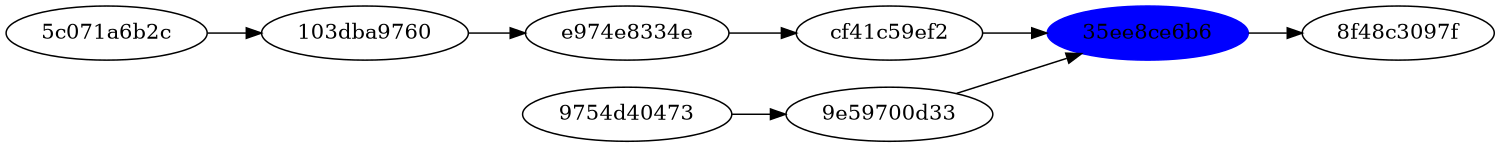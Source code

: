 digraph "Fusion"
{
    size="10,20!";
    rankdir=LR;
    subgraph master
    {
        "5c071a6b2c" -> "103dba9760" -> "e974e8334e" -> "cf41c59ef2" -> "35ee8ce6b6" -> "8f48c3097f";
    }
    subgraph branch
    {
        "35ee8ce6b6" [color="blue"] [style="filled"];
        "9e59700d33" -> "35ee8ce6b6" [weight=0];
        "9754d40473" -> "9e59700d33";
    }
}
